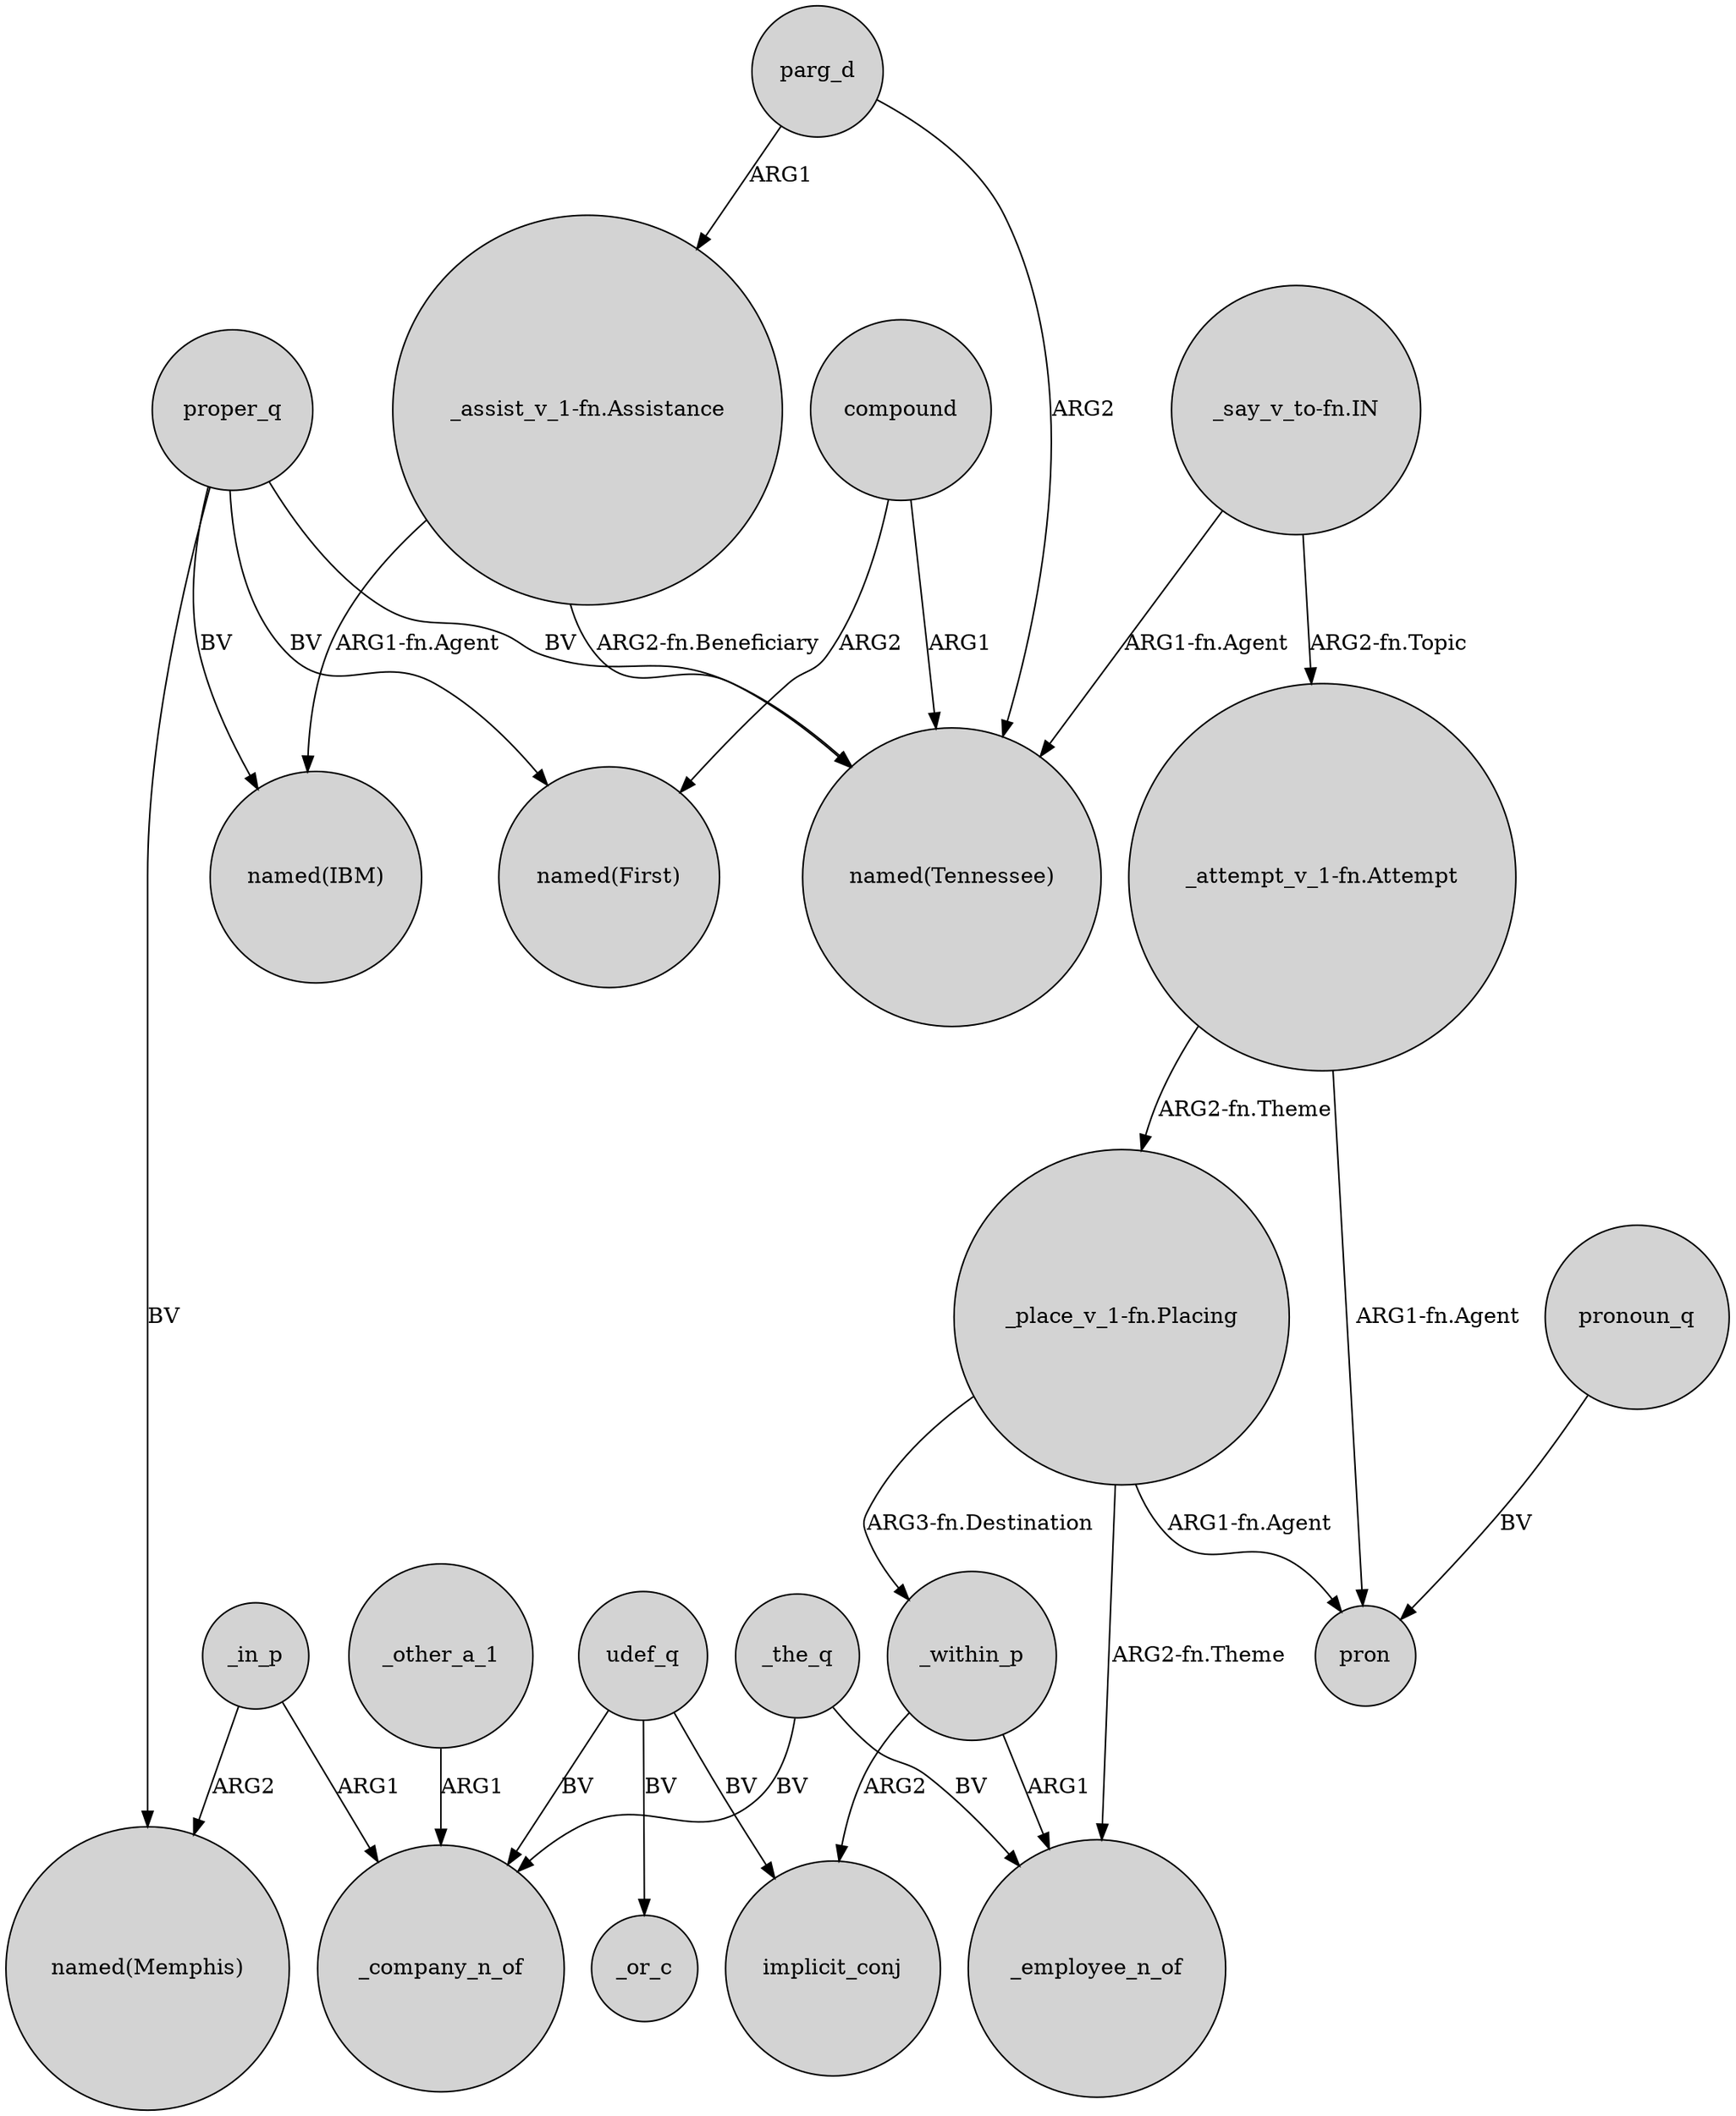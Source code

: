 digraph {
	node [shape=circle style=filled]
	"_place_v_1-fn.Placing" -> pron [label="ARG1-fn.Agent"]
	"_say_v_to-fn.IN" -> "_attempt_v_1-fn.Attempt" [label="ARG2-fn.Topic"]
	_in_p -> "named(Memphis)" [label=ARG2]
	"_attempt_v_1-fn.Attempt" -> "_place_v_1-fn.Placing" [label="ARG2-fn.Theme"]
	"_attempt_v_1-fn.Attempt" -> pron [label="ARG1-fn.Agent"]
	proper_q -> "named(First)" [label=BV]
	proper_q -> "named(IBM)" [label=BV]
	compound -> "named(First)" [label=ARG2]
	"_say_v_to-fn.IN" -> "named(Tennessee)" [label="ARG1-fn.Agent"]
	udef_q -> _or_c [label=BV]
	udef_q -> implicit_conj [label=BV]
	compound -> "named(Tennessee)" [label=ARG1]
	parg_d -> "named(Tennessee)" [label=ARG2]
	_the_q -> _company_n_of [label=BV]
	pronoun_q -> pron [label=BV]
	_within_p -> implicit_conj [label=ARG2]
	"_place_v_1-fn.Placing" -> _employee_n_of [label="ARG2-fn.Theme"]
	_within_p -> _employee_n_of [label=ARG1]
	"_assist_v_1-fn.Assistance" -> "named(IBM)" [label="ARG1-fn.Agent"]
	"_place_v_1-fn.Placing" -> _within_p [label="ARG3-fn.Destination"]
	"_assist_v_1-fn.Assistance" -> "named(Tennessee)" [label="ARG2-fn.Beneficiary"]
	proper_q -> "named(Tennessee)" [label=BV]
	_other_a_1 -> _company_n_of [label=ARG1]
	parg_d -> "_assist_v_1-fn.Assistance" [label=ARG1]
	udef_q -> _company_n_of [label=BV]
	proper_q -> "named(Memphis)" [label=BV]
	_in_p -> _company_n_of [label=ARG1]
	_the_q -> _employee_n_of [label=BV]
}
